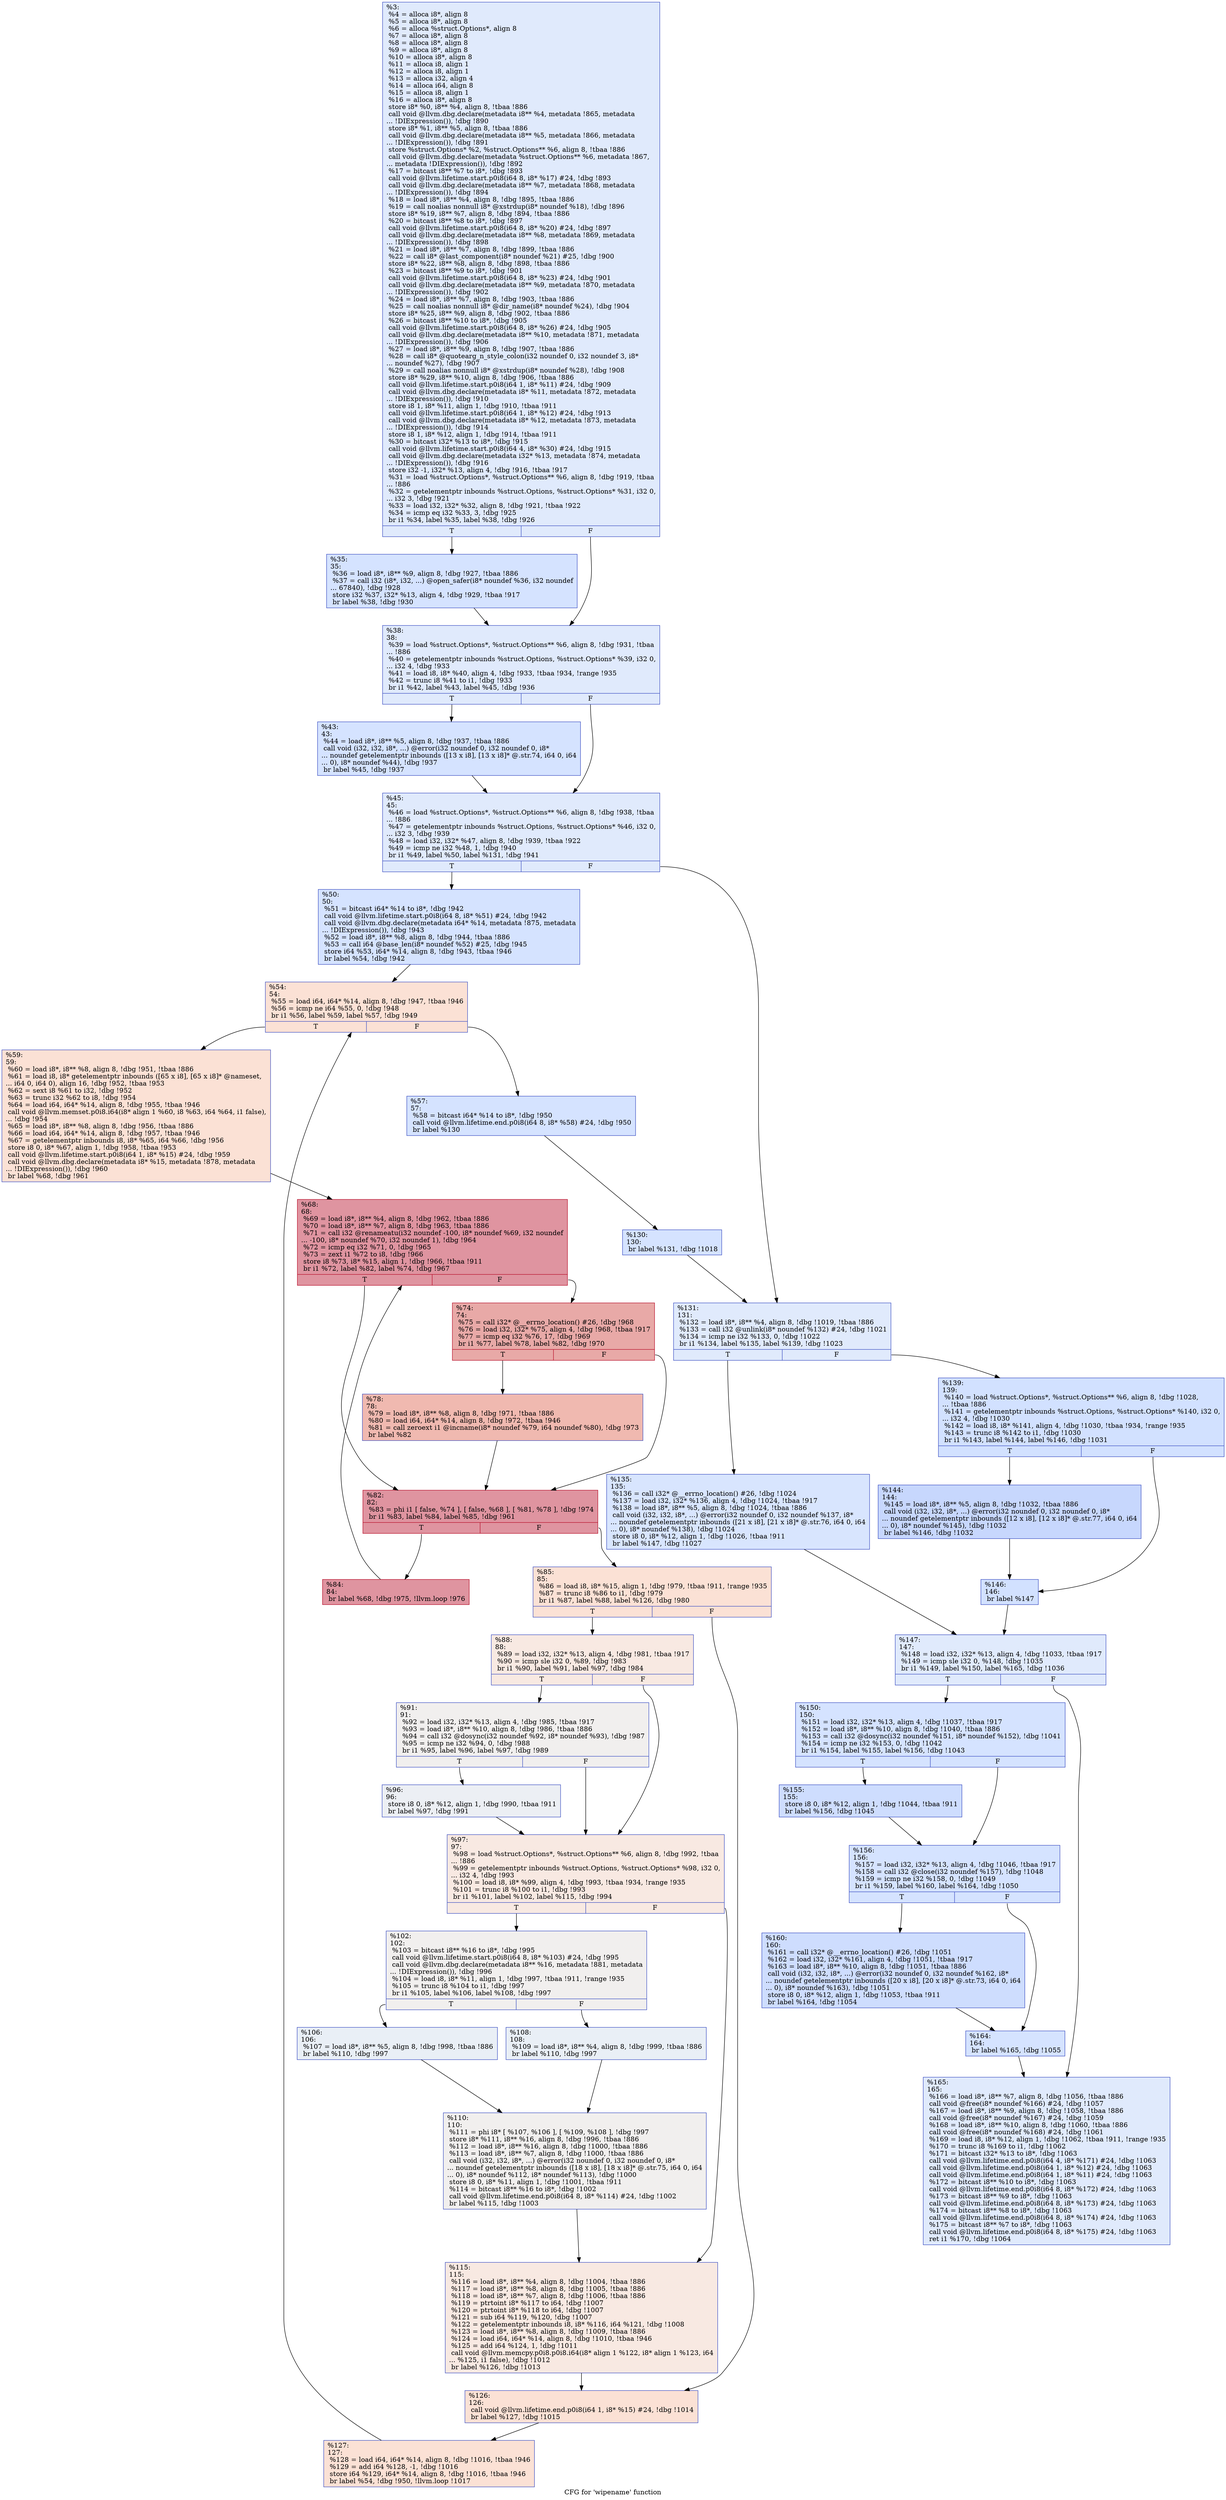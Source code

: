 digraph "CFG for 'wipename' function" {
	label="CFG for 'wipename' function";

	Node0x22a0cc0 [shape=record,color="#3d50c3ff", style=filled, fillcolor="#b9d0f970",label="{%3:\l  %4 = alloca i8*, align 8\l  %5 = alloca i8*, align 8\l  %6 = alloca %struct.Options*, align 8\l  %7 = alloca i8*, align 8\l  %8 = alloca i8*, align 8\l  %9 = alloca i8*, align 8\l  %10 = alloca i8*, align 8\l  %11 = alloca i8, align 1\l  %12 = alloca i8, align 1\l  %13 = alloca i32, align 4\l  %14 = alloca i64, align 8\l  %15 = alloca i8, align 1\l  %16 = alloca i8*, align 8\l  store i8* %0, i8** %4, align 8, !tbaa !886\l  call void @llvm.dbg.declare(metadata i8** %4, metadata !865, metadata\l... !DIExpression()), !dbg !890\l  store i8* %1, i8** %5, align 8, !tbaa !886\l  call void @llvm.dbg.declare(metadata i8** %5, metadata !866, metadata\l... !DIExpression()), !dbg !891\l  store %struct.Options* %2, %struct.Options** %6, align 8, !tbaa !886\l  call void @llvm.dbg.declare(metadata %struct.Options** %6, metadata !867,\l... metadata !DIExpression()), !dbg !892\l  %17 = bitcast i8** %7 to i8*, !dbg !893\l  call void @llvm.lifetime.start.p0i8(i64 8, i8* %17) #24, !dbg !893\l  call void @llvm.dbg.declare(metadata i8** %7, metadata !868, metadata\l... !DIExpression()), !dbg !894\l  %18 = load i8*, i8** %4, align 8, !dbg !895, !tbaa !886\l  %19 = call noalias nonnull i8* @xstrdup(i8* noundef %18), !dbg !896\l  store i8* %19, i8** %7, align 8, !dbg !894, !tbaa !886\l  %20 = bitcast i8** %8 to i8*, !dbg !897\l  call void @llvm.lifetime.start.p0i8(i64 8, i8* %20) #24, !dbg !897\l  call void @llvm.dbg.declare(metadata i8** %8, metadata !869, metadata\l... !DIExpression()), !dbg !898\l  %21 = load i8*, i8** %7, align 8, !dbg !899, !tbaa !886\l  %22 = call i8* @last_component(i8* noundef %21) #25, !dbg !900\l  store i8* %22, i8** %8, align 8, !dbg !898, !tbaa !886\l  %23 = bitcast i8** %9 to i8*, !dbg !901\l  call void @llvm.lifetime.start.p0i8(i64 8, i8* %23) #24, !dbg !901\l  call void @llvm.dbg.declare(metadata i8** %9, metadata !870, metadata\l... !DIExpression()), !dbg !902\l  %24 = load i8*, i8** %7, align 8, !dbg !903, !tbaa !886\l  %25 = call noalias nonnull i8* @dir_name(i8* noundef %24), !dbg !904\l  store i8* %25, i8** %9, align 8, !dbg !902, !tbaa !886\l  %26 = bitcast i8** %10 to i8*, !dbg !905\l  call void @llvm.lifetime.start.p0i8(i64 8, i8* %26) #24, !dbg !905\l  call void @llvm.dbg.declare(metadata i8** %10, metadata !871, metadata\l... !DIExpression()), !dbg !906\l  %27 = load i8*, i8** %9, align 8, !dbg !907, !tbaa !886\l  %28 = call i8* @quotearg_n_style_colon(i32 noundef 0, i32 noundef 3, i8*\l... noundef %27), !dbg !907\l  %29 = call noalias nonnull i8* @xstrdup(i8* noundef %28), !dbg !908\l  store i8* %29, i8** %10, align 8, !dbg !906, !tbaa !886\l  call void @llvm.lifetime.start.p0i8(i64 1, i8* %11) #24, !dbg !909\l  call void @llvm.dbg.declare(metadata i8* %11, metadata !872, metadata\l... !DIExpression()), !dbg !910\l  store i8 1, i8* %11, align 1, !dbg !910, !tbaa !911\l  call void @llvm.lifetime.start.p0i8(i64 1, i8* %12) #24, !dbg !913\l  call void @llvm.dbg.declare(metadata i8* %12, metadata !873, metadata\l... !DIExpression()), !dbg !914\l  store i8 1, i8* %12, align 1, !dbg !914, !tbaa !911\l  %30 = bitcast i32* %13 to i8*, !dbg !915\l  call void @llvm.lifetime.start.p0i8(i64 4, i8* %30) #24, !dbg !915\l  call void @llvm.dbg.declare(metadata i32* %13, metadata !874, metadata\l... !DIExpression()), !dbg !916\l  store i32 -1, i32* %13, align 4, !dbg !916, !tbaa !917\l  %31 = load %struct.Options*, %struct.Options** %6, align 8, !dbg !919, !tbaa\l... !886\l  %32 = getelementptr inbounds %struct.Options, %struct.Options* %31, i32 0,\l... i32 3, !dbg !921\l  %33 = load i32, i32* %32, align 8, !dbg !921, !tbaa !922\l  %34 = icmp eq i32 %33, 3, !dbg !925\l  br i1 %34, label %35, label %38, !dbg !926\l|{<s0>T|<s1>F}}"];
	Node0x22a0cc0:s0 -> Node0x22a0f90;
	Node0x22a0cc0:s1 -> Node0x22a0fe0;
	Node0x22a0f90 [shape=record,color="#3d50c3ff", style=filled, fillcolor="#a1c0ff70",label="{%35:\l35:                                               \l  %36 = load i8*, i8** %9, align 8, !dbg !927, !tbaa !886\l  %37 = call i32 (i8*, i32, ...) @open_safer(i8* noundef %36, i32 noundef\l... 67840), !dbg !928\l  store i32 %37, i32* %13, align 4, !dbg !929, !tbaa !917\l  br label %38, !dbg !930\l}"];
	Node0x22a0f90 -> Node0x22a0fe0;
	Node0x22a0fe0 [shape=record,color="#3d50c3ff", style=filled, fillcolor="#b9d0f970",label="{%38:\l38:                                               \l  %39 = load %struct.Options*, %struct.Options** %6, align 8, !dbg !931, !tbaa\l... !886\l  %40 = getelementptr inbounds %struct.Options, %struct.Options* %39, i32 0,\l... i32 4, !dbg !933\l  %41 = load i8, i8* %40, align 4, !dbg !933, !tbaa !934, !range !935\l  %42 = trunc i8 %41 to i1, !dbg !933\l  br i1 %42, label %43, label %45, !dbg !936\l|{<s0>T|<s1>F}}"];
	Node0x22a0fe0:s0 -> Node0x22a1030;
	Node0x22a0fe0:s1 -> Node0x22a1080;
	Node0x22a1030 [shape=record,color="#3d50c3ff", style=filled, fillcolor="#a1c0ff70",label="{%43:\l43:                                               \l  %44 = load i8*, i8** %5, align 8, !dbg !937, !tbaa !886\l  call void (i32, i32, i8*, ...) @error(i32 noundef 0, i32 noundef 0, i8*\l... noundef getelementptr inbounds ([13 x i8], [13 x i8]* @.str.74, i64 0, i64\l... 0), i8* noundef %44), !dbg !937\l  br label %45, !dbg !937\l}"];
	Node0x22a1030 -> Node0x22a1080;
	Node0x22a1080 [shape=record,color="#3d50c3ff", style=filled, fillcolor="#b9d0f970",label="{%45:\l45:                                               \l  %46 = load %struct.Options*, %struct.Options** %6, align 8, !dbg !938, !tbaa\l... !886\l  %47 = getelementptr inbounds %struct.Options, %struct.Options* %46, i32 0,\l... i32 3, !dbg !939\l  %48 = load i32, i32* %47, align 8, !dbg !939, !tbaa !922\l  %49 = icmp ne i32 %48, 1, !dbg !940\l  br i1 %49, label %50, label %131, !dbg !941\l|{<s0>T|<s1>F}}"];
	Node0x22a1080:s0 -> Node0x22a10d0;
	Node0x22a1080:s1 -> Node0x22a17b0;
	Node0x22a10d0 [shape=record,color="#3d50c3ff", style=filled, fillcolor="#a1c0ff70",label="{%50:\l50:                                               \l  %51 = bitcast i64* %14 to i8*, !dbg !942\l  call void @llvm.lifetime.start.p0i8(i64 8, i8* %51) #24, !dbg !942\l  call void @llvm.dbg.declare(metadata i64* %14, metadata !875, metadata\l... !DIExpression()), !dbg !943\l  %52 = load i8*, i8** %8, align 8, !dbg !944, !tbaa !886\l  %53 = call i64 @base_len(i8* noundef %52) #25, !dbg !945\l  store i64 %53, i64* %14, align 8, !dbg !943, !tbaa !946\l  br label %54, !dbg !942\l}"];
	Node0x22a10d0 -> Node0x22a1120;
	Node0x22a1120 [shape=record,color="#3d50c3ff", style=filled, fillcolor="#f7bca170",label="{%54:\l54:                                               \l  %55 = load i64, i64* %14, align 8, !dbg !947, !tbaa !946\l  %56 = icmp ne i64 %55, 0, !dbg !948\l  br i1 %56, label %59, label %57, !dbg !949\l|{<s0>T|<s1>F}}"];
	Node0x22a1120:s0 -> Node0x22a11c0;
	Node0x22a1120:s1 -> Node0x22a1170;
	Node0x22a1170 [shape=record,color="#3d50c3ff", style=filled, fillcolor="#a1c0ff70",label="{%57:\l57:                                               \l  %58 = bitcast i64* %14 to i8*, !dbg !950\l  call void @llvm.lifetime.end.p0i8(i64 8, i8* %58) #24, !dbg !950\l  br label %130\l}"];
	Node0x22a1170 -> Node0x22a1760;
	Node0x22a11c0 [shape=record,color="#3d50c3ff", style=filled, fillcolor="#f7bca170",label="{%59:\l59:                                               \l  %60 = load i8*, i8** %8, align 8, !dbg !951, !tbaa !886\l  %61 = load i8, i8* getelementptr inbounds ([65 x i8], [65 x i8]* @nameset,\l... i64 0, i64 0), align 16, !dbg !952, !tbaa !953\l  %62 = sext i8 %61 to i32, !dbg !952\l  %63 = trunc i32 %62 to i8, !dbg !954\l  %64 = load i64, i64* %14, align 8, !dbg !955, !tbaa !946\l  call void @llvm.memset.p0i8.i64(i8* align 1 %60, i8 %63, i64 %64, i1 false),\l... !dbg !954\l  %65 = load i8*, i8** %8, align 8, !dbg !956, !tbaa !886\l  %66 = load i64, i64* %14, align 8, !dbg !957, !tbaa !946\l  %67 = getelementptr inbounds i8, i8* %65, i64 %66, !dbg !956\l  store i8 0, i8* %67, align 1, !dbg !958, !tbaa !953\l  call void @llvm.lifetime.start.p0i8(i64 1, i8* %15) #24, !dbg !959\l  call void @llvm.dbg.declare(metadata i8* %15, metadata !878, metadata\l... !DIExpression()), !dbg !960\l  br label %68, !dbg !961\l}"];
	Node0x22a11c0 -> Node0x22a1210;
	Node0x22a1210 [shape=record,color="#b70d28ff", style=filled, fillcolor="#b70d2870",label="{%68:\l68:                                               \l  %69 = load i8*, i8** %4, align 8, !dbg !962, !tbaa !886\l  %70 = load i8*, i8** %7, align 8, !dbg !963, !tbaa !886\l  %71 = call i32 @renameatu(i32 noundef -100, i8* noundef %69, i32 noundef\l... -100, i8* noundef %70, i32 noundef 1), !dbg !964\l  %72 = icmp eq i32 %71, 0, !dbg !965\l  %73 = zext i1 %72 to i8, !dbg !966\l  store i8 %73, i8* %15, align 1, !dbg !966, !tbaa !911\l  br i1 %72, label %82, label %74, !dbg !967\l|{<s0>T|<s1>F}}"];
	Node0x22a1210:s0 -> Node0x22a1300;
	Node0x22a1210:s1 -> Node0x22a1260;
	Node0x22a1260 [shape=record,color="#b70d28ff", style=filled, fillcolor="#ca3b3770",label="{%74:\l74:                                               \l  %75 = call i32* @__errno_location() #26, !dbg !968\l  %76 = load i32, i32* %75, align 4, !dbg !968, !tbaa !917\l  %77 = icmp eq i32 %76, 17, !dbg !969\l  br i1 %77, label %78, label %82, !dbg !970\l|{<s0>T|<s1>F}}"];
	Node0x22a1260:s0 -> Node0x22a12b0;
	Node0x22a1260:s1 -> Node0x22a1300;
	Node0x22a12b0 [shape=record,color="#3d50c3ff", style=filled, fillcolor="#de614d70",label="{%78:\l78:                                               \l  %79 = load i8*, i8** %8, align 8, !dbg !971, !tbaa !886\l  %80 = load i64, i64* %14, align 8, !dbg !972, !tbaa !946\l  %81 = call zeroext i1 @incname(i8* noundef %79, i64 noundef %80), !dbg !973\l  br label %82\l}"];
	Node0x22a12b0 -> Node0x22a1300;
	Node0x22a1300 [shape=record,color="#b70d28ff", style=filled, fillcolor="#b70d2870",label="{%82:\l82:                                               \l  %83 = phi i1 [ false, %74 ], [ false, %68 ], [ %81, %78 ], !dbg !974\l  br i1 %83, label %84, label %85, !dbg !961\l|{<s0>T|<s1>F}}"];
	Node0x22a1300:s0 -> Node0x22a1350;
	Node0x22a1300:s1 -> Node0x22a13a0;
	Node0x22a1350 [shape=record,color="#b70d28ff", style=filled, fillcolor="#b70d2870",label="{%84:\l84:                                               \l  br label %68, !dbg !975, !llvm.loop !976\l}"];
	Node0x22a1350 -> Node0x22a1210;
	Node0x22a13a0 [shape=record,color="#3d50c3ff", style=filled, fillcolor="#f7bca170",label="{%85:\l85:                                               \l  %86 = load i8, i8* %15, align 1, !dbg !979, !tbaa !911, !range !935\l  %87 = trunc i8 %86 to i1, !dbg !979\l  br i1 %87, label %88, label %126, !dbg !980\l|{<s0>T|<s1>F}}"];
	Node0x22a13a0:s0 -> Node0x22a13f0;
	Node0x22a13a0:s1 -> Node0x22a16c0;
	Node0x22a13f0 [shape=record,color="#3d50c3ff", style=filled, fillcolor="#efcebd70",label="{%88:\l88:                                               \l  %89 = load i32, i32* %13, align 4, !dbg !981, !tbaa !917\l  %90 = icmp sle i32 0, %89, !dbg !983\l  br i1 %90, label %91, label %97, !dbg !984\l|{<s0>T|<s1>F}}"];
	Node0x22a13f0:s0 -> Node0x22a1440;
	Node0x22a13f0:s1 -> Node0x22a14e0;
	Node0x22a1440 [shape=record,color="#3d50c3ff", style=filled, fillcolor="#e0dbd870",label="{%91:\l91:                                               \l  %92 = load i32, i32* %13, align 4, !dbg !985, !tbaa !917\l  %93 = load i8*, i8** %10, align 8, !dbg !986, !tbaa !886\l  %94 = call i32 @dosync(i32 noundef %92, i8* noundef %93), !dbg !987\l  %95 = icmp ne i32 %94, 0, !dbg !988\l  br i1 %95, label %96, label %97, !dbg !989\l|{<s0>T|<s1>F}}"];
	Node0x22a1440:s0 -> Node0x22a1490;
	Node0x22a1440:s1 -> Node0x22a14e0;
	Node0x22a1490 [shape=record,color="#3d50c3ff", style=filled, fillcolor="#d4dbe670",label="{%96:\l96:                                               \l  store i8 0, i8* %12, align 1, !dbg !990, !tbaa !911\l  br label %97, !dbg !991\l}"];
	Node0x22a1490 -> Node0x22a14e0;
	Node0x22a14e0 [shape=record,color="#3d50c3ff", style=filled, fillcolor="#efcebd70",label="{%97:\l97:                                               \l  %98 = load %struct.Options*, %struct.Options** %6, align 8, !dbg !992, !tbaa\l... !886\l  %99 = getelementptr inbounds %struct.Options, %struct.Options* %98, i32 0,\l... i32 4, !dbg !993\l  %100 = load i8, i8* %99, align 4, !dbg !993, !tbaa !934, !range !935\l  %101 = trunc i8 %100 to i1, !dbg !993\l  br i1 %101, label %102, label %115, !dbg !994\l|{<s0>T|<s1>F}}"];
	Node0x22a14e0:s0 -> Node0x22a1530;
	Node0x22a14e0:s1 -> Node0x22a1670;
	Node0x22a1530 [shape=record,color="#3d50c3ff", style=filled, fillcolor="#e0dbd870",label="{%102:\l102:                                              \l  %103 = bitcast i8** %16 to i8*, !dbg !995\l  call void @llvm.lifetime.start.p0i8(i64 8, i8* %103) #24, !dbg !995\l  call void @llvm.dbg.declare(metadata i8** %16, metadata !881, metadata\l... !DIExpression()), !dbg !996\l  %104 = load i8, i8* %11, align 1, !dbg !997, !tbaa !911, !range !935\l  %105 = trunc i8 %104 to i1, !dbg !997\l  br i1 %105, label %106, label %108, !dbg !997\l|{<s0>T|<s1>F}}"];
	Node0x22a1530:s0 -> Node0x22a1580;
	Node0x22a1530:s1 -> Node0x22a15d0;
	Node0x22a1580 [shape=record,color="#3d50c3ff", style=filled, fillcolor="#cedaeb70",label="{%106:\l106:                                              \l  %107 = load i8*, i8** %5, align 8, !dbg !998, !tbaa !886\l  br label %110, !dbg !997\l}"];
	Node0x22a1580 -> Node0x22a1620;
	Node0x22a15d0 [shape=record,color="#3d50c3ff", style=filled, fillcolor="#cedaeb70",label="{%108:\l108:                                              \l  %109 = load i8*, i8** %4, align 8, !dbg !999, !tbaa !886\l  br label %110, !dbg !997\l}"];
	Node0x22a15d0 -> Node0x22a1620;
	Node0x22a1620 [shape=record,color="#3d50c3ff", style=filled, fillcolor="#e0dbd870",label="{%110:\l110:                                              \l  %111 = phi i8* [ %107, %106 ], [ %109, %108 ], !dbg !997\l  store i8* %111, i8** %16, align 8, !dbg !996, !tbaa !886\l  %112 = load i8*, i8** %16, align 8, !dbg !1000, !tbaa !886\l  %113 = load i8*, i8** %7, align 8, !dbg !1000, !tbaa !886\l  call void (i32, i32, i8*, ...) @error(i32 noundef 0, i32 noundef 0, i8*\l... noundef getelementptr inbounds ([18 x i8], [18 x i8]* @.str.75, i64 0, i64\l... 0), i8* noundef %112, i8* noundef %113), !dbg !1000\l  store i8 0, i8* %11, align 1, !dbg !1001, !tbaa !911\l  %114 = bitcast i8** %16 to i8*, !dbg !1002\l  call void @llvm.lifetime.end.p0i8(i64 8, i8* %114) #24, !dbg !1002\l  br label %115, !dbg !1003\l}"];
	Node0x22a1620 -> Node0x22a1670;
	Node0x22a1670 [shape=record,color="#3d50c3ff", style=filled, fillcolor="#efcebd70",label="{%115:\l115:                                              \l  %116 = load i8*, i8** %4, align 8, !dbg !1004, !tbaa !886\l  %117 = load i8*, i8** %8, align 8, !dbg !1005, !tbaa !886\l  %118 = load i8*, i8** %7, align 8, !dbg !1006, !tbaa !886\l  %119 = ptrtoint i8* %117 to i64, !dbg !1007\l  %120 = ptrtoint i8* %118 to i64, !dbg !1007\l  %121 = sub i64 %119, %120, !dbg !1007\l  %122 = getelementptr inbounds i8, i8* %116, i64 %121, !dbg !1008\l  %123 = load i8*, i8** %8, align 8, !dbg !1009, !tbaa !886\l  %124 = load i64, i64* %14, align 8, !dbg !1010, !tbaa !946\l  %125 = add i64 %124, 1, !dbg !1011\l  call void @llvm.memcpy.p0i8.p0i8.i64(i8* align 1 %122, i8* align 1 %123, i64\l... %125, i1 false), !dbg !1012\l  br label %126, !dbg !1013\l}"];
	Node0x22a1670 -> Node0x22a16c0;
	Node0x22a16c0 [shape=record,color="#3d50c3ff", style=filled, fillcolor="#f7bca170",label="{%126:\l126:                                              \l  call void @llvm.lifetime.end.p0i8(i64 1, i8* %15) #24, !dbg !1014\l  br label %127, !dbg !1015\l}"];
	Node0x22a16c0 -> Node0x22a1710;
	Node0x22a1710 [shape=record,color="#3d50c3ff", style=filled, fillcolor="#f7bca170",label="{%127:\l127:                                              \l  %128 = load i64, i64* %14, align 8, !dbg !1016, !tbaa !946\l  %129 = add i64 %128, -1, !dbg !1016\l  store i64 %129, i64* %14, align 8, !dbg !1016, !tbaa !946\l  br label %54, !dbg !950, !llvm.loop !1017\l}"];
	Node0x22a1710 -> Node0x22a1120;
	Node0x22a1760 [shape=record,color="#3d50c3ff", style=filled, fillcolor="#a1c0ff70",label="{%130:\l130:                                              \l  br label %131, !dbg !1018\l}"];
	Node0x22a1760 -> Node0x22a17b0;
	Node0x22a17b0 [shape=record,color="#3d50c3ff", style=filled, fillcolor="#b9d0f970",label="{%131:\l131:                                              \l  %132 = load i8*, i8** %4, align 8, !dbg !1019, !tbaa !886\l  %133 = call i32 @unlink(i8* noundef %132) #24, !dbg !1021\l  %134 = icmp ne i32 %133, 0, !dbg !1022\l  br i1 %134, label %135, label %139, !dbg !1023\l|{<s0>T|<s1>F}}"];
	Node0x22a17b0:s0 -> Node0x22a1800;
	Node0x22a17b0:s1 -> Node0x22a1850;
	Node0x22a1800 [shape=record,color="#3d50c3ff", style=filled, fillcolor="#a7c5fe70",label="{%135:\l135:                                              \l  %136 = call i32* @__errno_location() #26, !dbg !1024\l  %137 = load i32, i32* %136, align 4, !dbg !1024, !tbaa !917\l  %138 = load i8*, i8** %5, align 8, !dbg !1024, !tbaa !886\l  call void (i32, i32, i8*, ...) @error(i32 noundef 0, i32 noundef %137, i8*\l... noundef getelementptr inbounds ([21 x i8], [21 x i8]* @.str.76, i64 0, i64\l... 0), i8* noundef %138), !dbg !1024\l  store i8 0, i8* %12, align 1, !dbg !1026, !tbaa !911\l  br label %147, !dbg !1027\l}"];
	Node0x22a1800 -> Node0x22a1940;
	Node0x22a1850 [shape=record,color="#3d50c3ff", style=filled, fillcolor="#9abbff70",label="{%139:\l139:                                              \l  %140 = load %struct.Options*, %struct.Options** %6, align 8, !dbg !1028,\l... !tbaa !886\l  %141 = getelementptr inbounds %struct.Options, %struct.Options* %140, i32 0,\l... i32 4, !dbg !1030\l  %142 = load i8, i8* %141, align 4, !dbg !1030, !tbaa !934, !range !935\l  %143 = trunc i8 %142 to i1, !dbg !1030\l  br i1 %143, label %144, label %146, !dbg !1031\l|{<s0>T|<s1>F}}"];
	Node0x22a1850:s0 -> Node0x22a18a0;
	Node0x22a1850:s1 -> Node0x22a18f0;
	Node0x22a18a0 [shape=record,color="#3d50c3ff", style=filled, fillcolor="#81a4fb70",label="{%144:\l144:                                              \l  %145 = load i8*, i8** %5, align 8, !dbg !1032, !tbaa !886\l  call void (i32, i32, i8*, ...) @error(i32 noundef 0, i32 noundef 0, i8*\l... noundef getelementptr inbounds ([12 x i8], [12 x i8]* @.str.77, i64 0, i64\l... 0), i8* noundef %145), !dbg !1032\l  br label %146, !dbg !1032\l}"];
	Node0x22a18a0 -> Node0x22a18f0;
	Node0x22a18f0 [shape=record,color="#3d50c3ff", style=filled, fillcolor="#9abbff70",label="{%146:\l146:                                              \l  br label %147\l}"];
	Node0x22a18f0 -> Node0x22a1940;
	Node0x22a1940 [shape=record,color="#3d50c3ff", style=filled, fillcolor="#b9d0f970",label="{%147:\l147:                                              \l  %148 = load i32, i32* %13, align 4, !dbg !1033, !tbaa !917\l  %149 = icmp sle i32 0, %148, !dbg !1035\l  br i1 %149, label %150, label %165, !dbg !1036\l|{<s0>T|<s1>F}}"];
	Node0x22a1940:s0 -> Node0x22a1990;
	Node0x22a1940:s1 -> Node0x22a1b20;
	Node0x22a1990 [shape=record,color="#3d50c3ff", style=filled, fillcolor="#a1c0ff70",label="{%150:\l150:                                              \l  %151 = load i32, i32* %13, align 4, !dbg !1037, !tbaa !917\l  %152 = load i8*, i8** %10, align 8, !dbg !1040, !tbaa !886\l  %153 = call i32 @dosync(i32 noundef %151, i8* noundef %152), !dbg !1041\l  %154 = icmp ne i32 %153, 0, !dbg !1042\l  br i1 %154, label %155, label %156, !dbg !1043\l|{<s0>T|<s1>F}}"];
	Node0x22a1990:s0 -> Node0x22a19e0;
	Node0x22a1990:s1 -> Node0x22a1a30;
	Node0x22a19e0 [shape=record,color="#3d50c3ff", style=filled, fillcolor="#8fb1fe70",label="{%155:\l155:                                              \l  store i8 0, i8* %12, align 1, !dbg !1044, !tbaa !911\l  br label %156, !dbg !1045\l}"];
	Node0x22a19e0 -> Node0x22a1a30;
	Node0x22a1a30 [shape=record,color="#3d50c3ff", style=filled, fillcolor="#a1c0ff70",label="{%156:\l156:                                              \l  %157 = load i32, i32* %13, align 4, !dbg !1046, !tbaa !917\l  %158 = call i32 @close(i32 noundef %157), !dbg !1048\l  %159 = icmp ne i32 %158, 0, !dbg !1049\l  br i1 %159, label %160, label %164, !dbg !1050\l|{<s0>T|<s1>F}}"];
	Node0x22a1a30:s0 -> Node0x22a1a80;
	Node0x22a1a30:s1 -> Node0x22a1ad0;
	Node0x22a1a80 [shape=record,color="#3d50c3ff", style=filled, fillcolor="#8fb1fe70",label="{%160:\l160:                                              \l  %161 = call i32* @__errno_location() #26, !dbg !1051\l  %162 = load i32, i32* %161, align 4, !dbg !1051, !tbaa !917\l  %163 = load i8*, i8** %10, align 8, !dbg !1051, !tbaa !886\l  call void (i32, i32, i8*, ...) @error(i32 noundef 0, i32 noundef %162, i8*\l... noundef getelementptr inbounds ([20 x i8], [20 x i8]* @.str.73, i64 0, i64\l... 0), i8* noundef %163), !dbg !1051\l  store i8 0, i8* %12, align 1, !dbg !1053, !tbaa !911\l  br label %164, !dbg !1054\l}"];
	Node0x22a1a80 -> Node0x22a1ad0;
	Node0x22a1ad0 [shape=record,color="#3d50c3ff", style=filled, fillcolor="#a1c0ff70",label="{%164:\l164:                                              \l  br label %165, !dbg !1055\l}"];
	Node0x22a1ad0 -> Node0x22a1b20;
	Node0x22a1b20 [shape=record,color="#3d50c3ff", style=filled, fillcolor="#b9d0f970",label="{%165:\l165:                                              \l  %166 = load i8*, i8** %7, align 8, !dbg !1056, !tbaa !886\l  call void @free(i8* noundef %166) #24, !dbg !1057\l  %167 = load i8*, i8** %9, align 8, !dbg !1058, !tbaa !886\l  call void @free(i8* noundef %167) #24, !dbg !1059\l  %168 = load i8*, i8** %10, align 8, !dbg !1060, !tbaa !886\l  call void @free(i8* noundef %168) #24, !dbg !1061\l  %169 = load i8, i8* %12, align 1, !dbg !1062, !tbaa !911, !range !935\l  %170 = trunc i8 %169 to i1, !dbg !1062\l  %171 = bitcast i32* %13 to i8*, !dbg !1063\l  call void @llvm.lifetime.end.p0i8(i64 4, i8* %171) #24, !dbg !1063\l  call void @llvm.lifetime.end.p0i8(i64 1, i8* %12) #24, !dbg !1063\l  call void @llvm.lifetime.end.p0i8(i64 1, i8* %11) #24, !dbg !1063\l  %172 = bitcast i8** %10 to i8*, !dbg !1063\l  call void @llvm.lifetime.end.p0i8(i64 8, i8* %172) #24, !dbg !1063\l  %173 = bitcast i8** %9 to i8*, !dbg !1063\l  call void @llvm.lifetime.end.p0i8(i64 8, i8* %173) #24, !dbg !1063\l  %174 = bitcast i8** %8 to i8*, !dbg !1063\l  call void @llvm.lifetime.end.p0i8(i64 8, i8* %174) #24, !dbg !1063\l  %175 = bitcast i8** %7 to i8*, !dbg !1063\l  call void @llvm.lifetime.end.p0i8(i64 8, i8* %175) #24, !dbg !1063\l  ret i1 %170, !dbg !1064\l}"];
}
